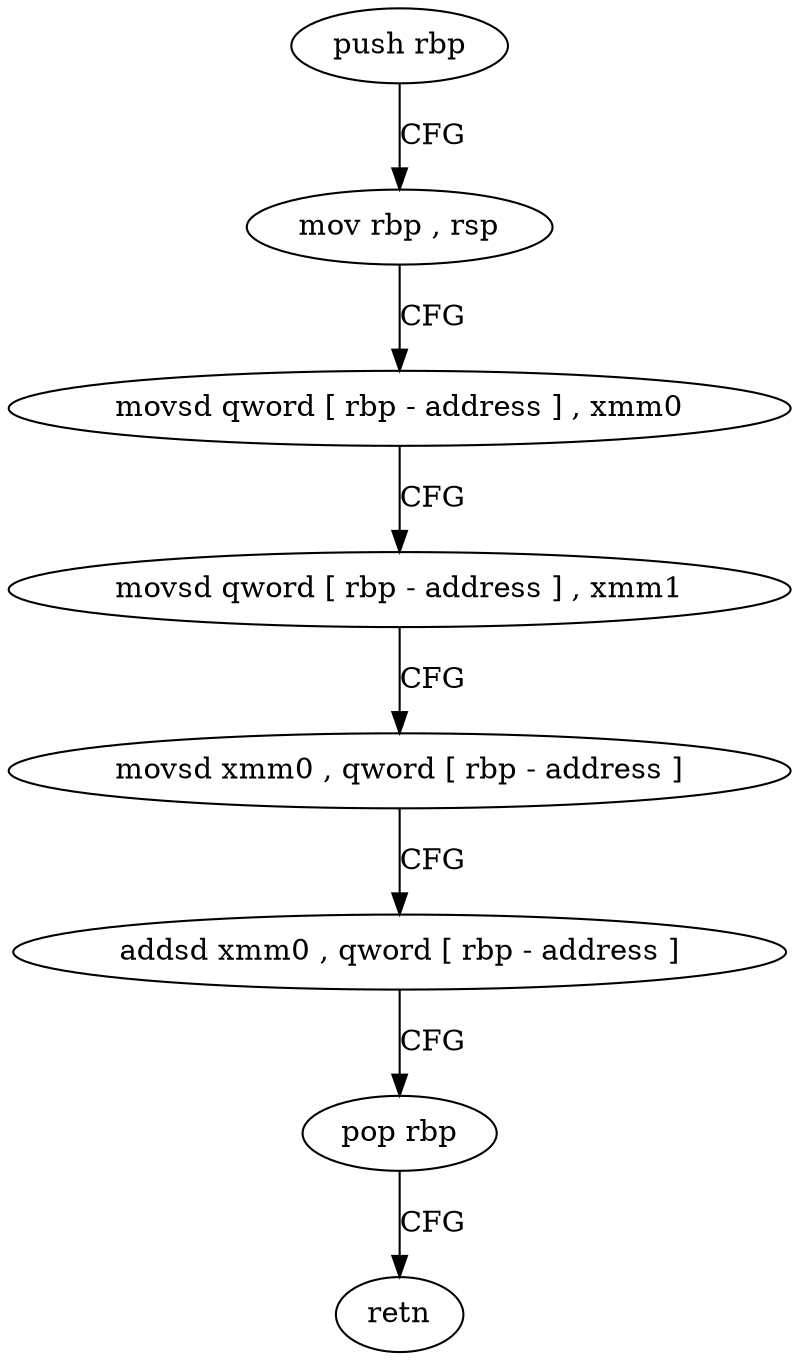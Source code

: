 digraph "func" {
"192704" [label = "push rbp" ]
"192705" [label = "mov rbp , rsp" ]
"192708" [label = "movsd qword [ rbp - address ] , xmm0" ]
"192713" [label = "movsd qword [ rbp - address ] , xmm1" ]
"192718" [label = "movsd xmm0 , qword [ rbp - address ]" ]
"192723" [label = "addsd xmm0 , qword [ rbp - address ]" ]
"192728" [label = "pop rbp" ]
"192729" [label = "retn" ]
"192704" -> "192705" [ label = "CFG" ]
"192705" -> "192708" [ label = "CFG" ]
"192708" -> "192713" [ label = "CFG" ]
"192713" -> "192718" [ label = "CFG" ]
"192718" -> "192723" [ label = "CFG" ]
"192723" -> "192728" [ label = "CFG" ]
"192728" -> "192729" [ label = "CFG" ]
}
